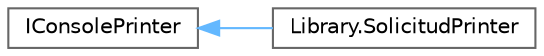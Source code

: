 digraph "Graphical Class Hierarchy"
{
 // INTERACTIVE_SVG=YES
 // LATEX_PDF_SIZE
  bgcolor="transparent";
  edge [fontname=Helvetica,fontsize=10,labelfontname=Helvetica,labelfontsize=10];
  node [fontname=Helvetica,fontsize=10,shape=box,height=0.2,width=0.4];
  rankdir="LR";
  Node0 [label="IConsolePrinter",height=0.2,width=0.4,color="grey40", fillcolor="white", style="filled",URL="$classIConsolePrinter.html",tooltip=" "];
  Node0 -> Node1 [dir="back",color="steelblue1",style="solid"];
  Node1 [label="Library.SolicitudPrinter",height=0.2,width=0.4,color="grey40", fillcolor="white", style="filled",URL="$classLibrary_1_1SolicitudPrinter.html",tooltip="Método para mostrar por pantalla la lista de solicitudes"];
}
